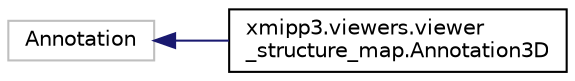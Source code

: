 digraph "Graphical Class Hierarchy"
{
  edge [fontname="Helvetica",fontsize="10",labelfontname="Helvetica",labelfontsize="10"];
  node [fontname="Helvetica",fontsize="10",shape=record];
  rankdir="LR";
  Node614 [label="Annotation",height=0.2,width=0.4,color="grey75", fillcolor="white", style="filled"];
  Node614 -> Node0 [dir="back",color="midnightblue",fontsize="10",style="solid",fontname="Helvetica"];
  Node0 [label="xmipp3.viewers.viewer\l_structure_map.Annotation3D",height=0.2,width=0.4,color="black", fillcolor="white", style="filled",URL="$classxmipp3_1_1viewers_1_1viewer__structure__map_1_1Annotation3D.html"];
}
